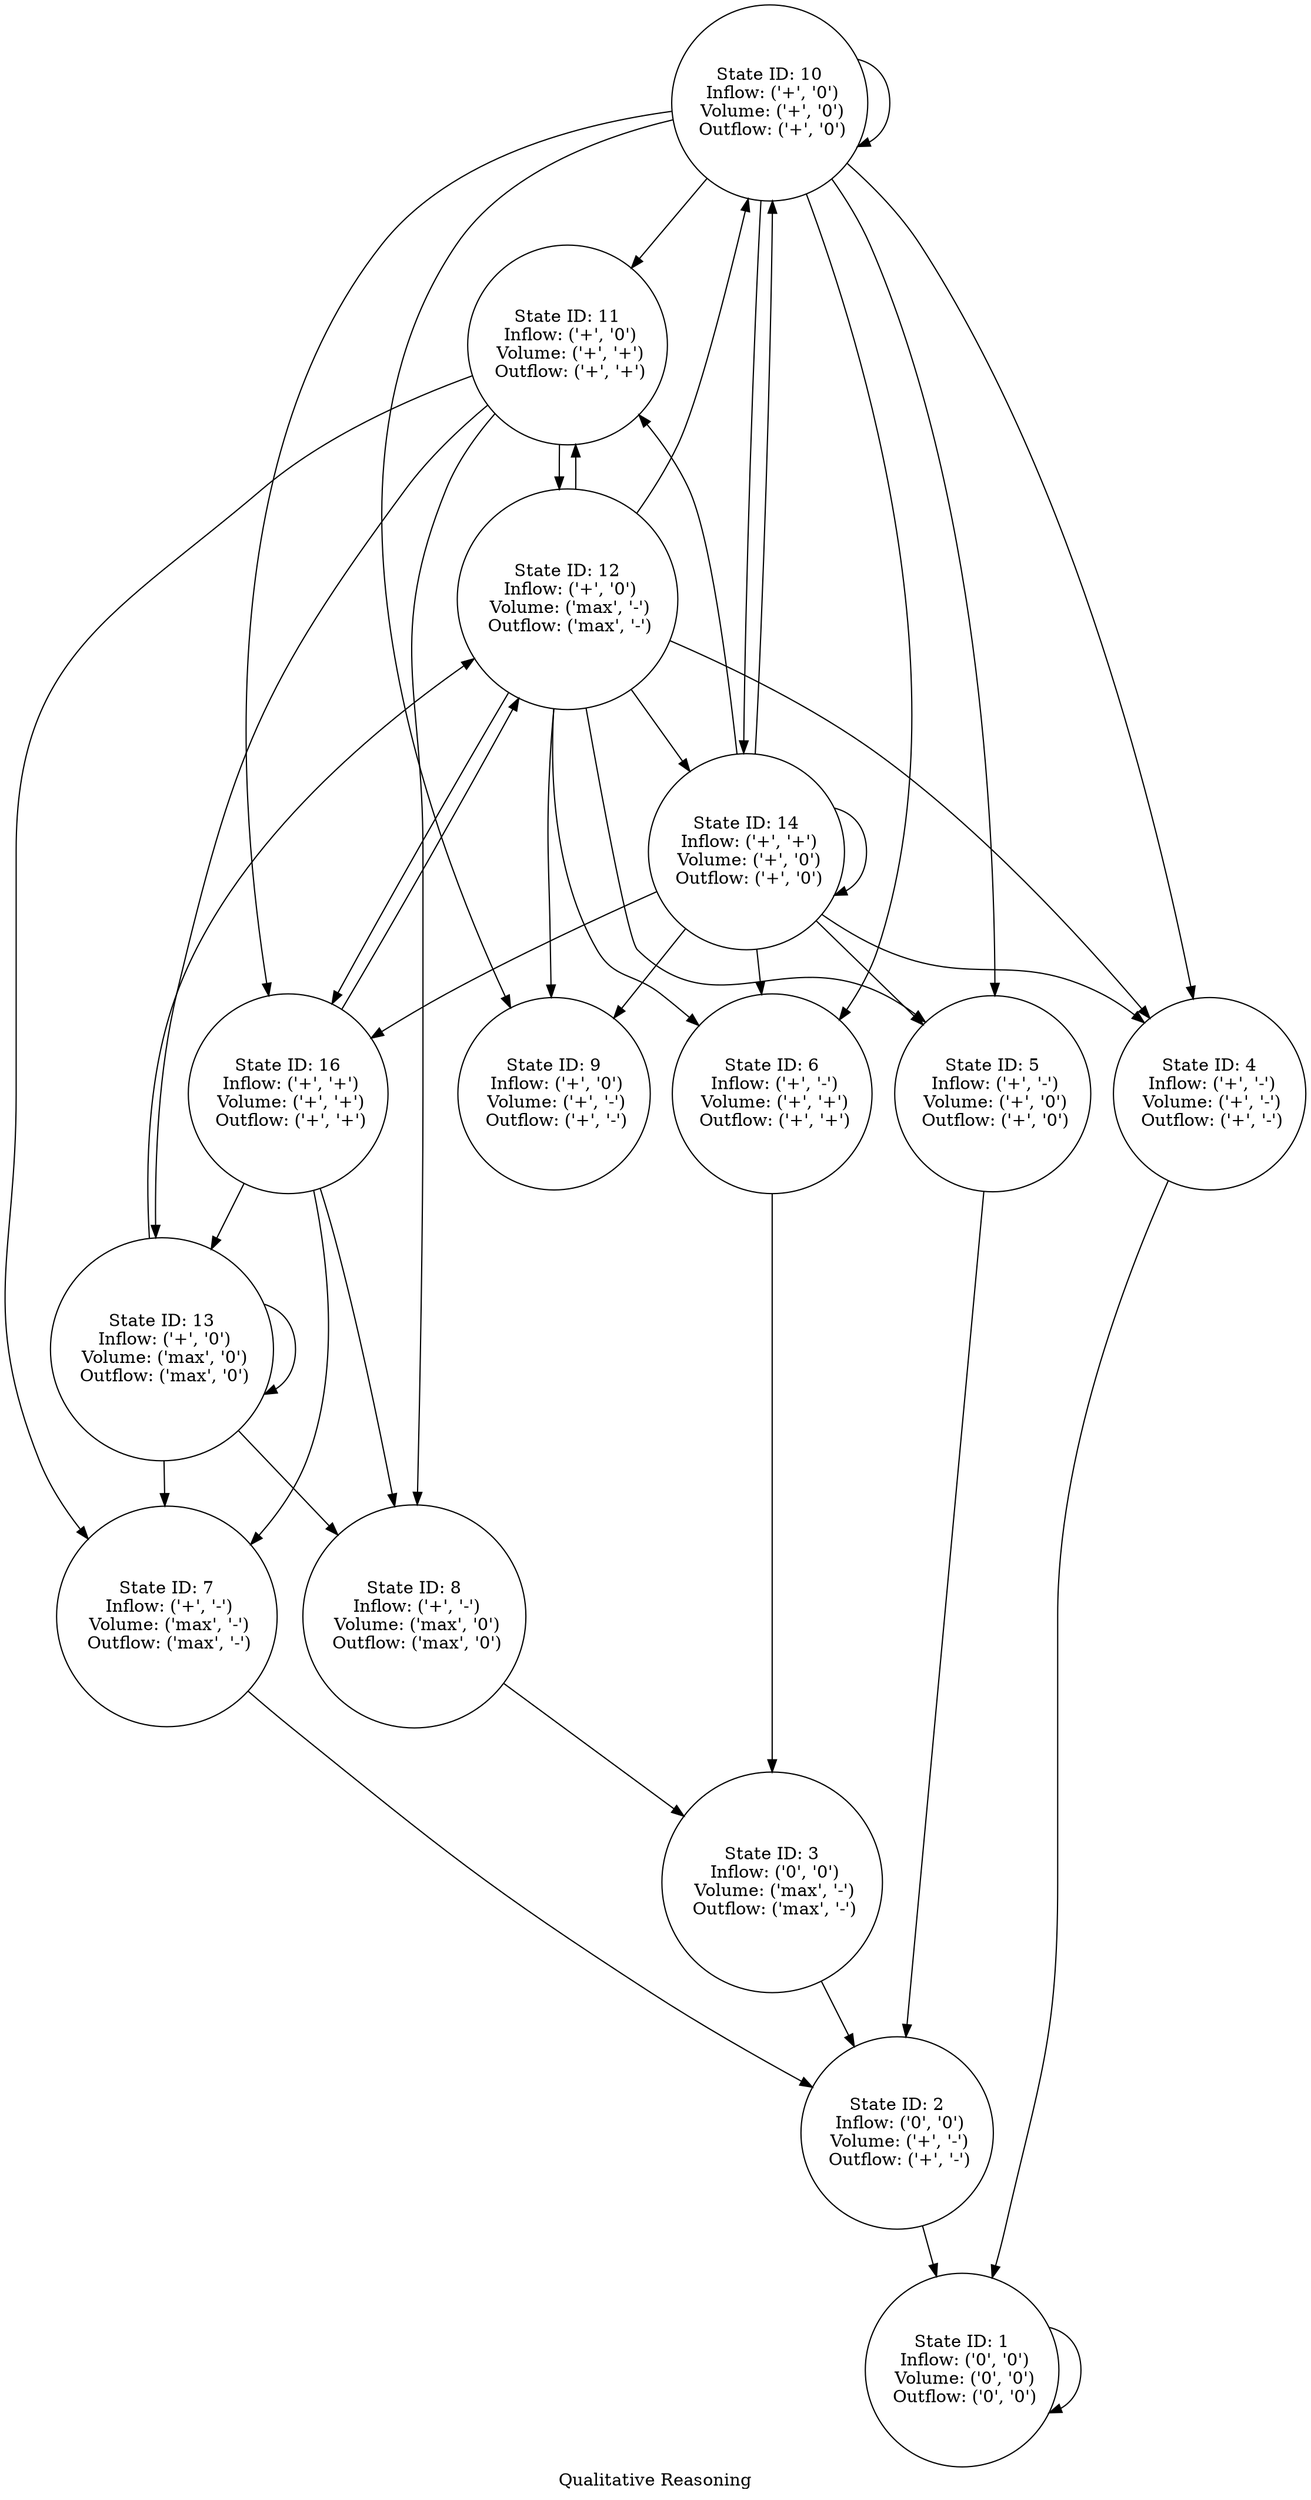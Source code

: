 strict digraph "" {
	graph [bb="0,0,1058.6,2031.3",
		label="Qualitative Reasoning",
		lheight=0.21,
		lp="529.31,11.5",
		lwidth=1.68,
		normalize=True,
		overlap=False,
		sep=1.2,
		smoothing=avg_dist,
		splines=True
	];
	node [label="\N",
		shape=circle
	];
	edge [color=black];
	"State ID: 1
 Inflow: ('0', '0')
 Volume: ('0', '0')
 Outflow: ('0', '0')"	 [height=2.1999,
		pos="779.14,102.2",
		width=2.1999];
	"State ID: 1
 Inflow: ('0', '0')
 Volume: ('0', '0')
 Outflow: ('0', '0')" -> "State ID: 1
 Inflow: ('0', '0')
 Volume: ('0', '0')
 Outflow: ('0', '0')"	 [pos="e,850.34,67.358 850.34,137.03 865.44,133.5 876.34,121.88 876.34,102.2 876.34,86.969 869.82,76.572 859.88,71.006"];
	"State ID: 2
 Inflow: ('0', '0')
 Volume: ('+', '-')
 Outflow: ('+', '-')"	 [height=2.1802,
		pos="726.14,295.88",
		width=2.1802];
	"State ID: 2
 Inflow: ('0', '0')
 Volume: ('+', '-')
 Outflow: ('+', '-')" -> "State ID: 1
 Inflow: ('0', '0')
 Volume: ('0', '0')
 Outflow: ('0', '0')"	 [pos="e,758.17,178.81 746.86,220.17 749.68,209.87 752.58,199.25 755.45,188.78"];
	"State ID: 3
 Inflow: ('0', '0')
 Volume: ('max', '-')
 Outflow: ('max', '-')"	 [height=2.4945,
		pos="625.14,500.17",
		width=2.4945];
	"State ID: 3
 Inflow: ('0', '0')
 Volume: ('max', '-')
 Outflow: ('max', '-')" -> "State ID: 2
 Inflow: ('0', '0')
 Volume: ('+', '-')
 Outflow: ('+', '-')"	 [pos="e,691.25,366.45 665.06,419.43 672.16,405.07 679.55,390.11 686.64,375.77"];
	"State ID: 4
 Inflow: ('+', '-')
 Volume: ('+', '-')
 Outflow: ('+', '-')"	 [height=2.1802,
		pos="980.14,1144.2",
		width=2.1802];
	"State ID: 4
 Inflow: ('+', '-')
 Volume: ('+', '-')
 Outflow: ('+', '-')" -> "State ID: 1
 Inflow: ('0', '0')
 Volume: ('0', '0')
 Outflow: ('0', '0')"	 [pos="e,803.07,178 946.37,1073.1 909.95,989.74 857.14,846.6 857.14,717.19 857.14,717.19 857.14,717.19 857.14,500.17 857.14,390.96 828.5,\
267.98 805.93,188.02"];
	"State ID: 5
 Inflow: ('+', '-')
 Volume: ('+', '0')
 Outflow: ('+', '0')"	 [height=2.2195,
		pos="804.14,1144.2",
		width=2.2195];
	"State ID: 5
 Inflow: ('+', '-')
 Volume: ('+', '0')
 Outflow: ('+', '0')" -> "State ID: 2
 Inflow: ('0', '0')
 Volume: ('+', '-')
 Outflow: ('+', '-')"	 [pos="e,733.35,374.24 796.8,1064.4 782.19,905.39 749.53,550.27 734.28,384.41"];
	"State ID: 6
 Inflow: ('+', '-')
 Volume: ('+', '+')
 Outflow: ('+', '+')"	 [height=2.2588,
		pos="625.14,1144.2",
		width=2.2588];
	"State ID: 6
 Inflow: ('+', '-')
 Volume: ('+', '+')
 Outflow: ('+', '+')" -> "State ID: 3
 Inflow: ('0', '0')
 Volume: ('max', '-')
 Outflow: ('max', '-')"	 [pos="e,625.14,590.11 625.14,1062.6 625.14,944.87 625.14,727.53 625.14,600.25"];
	"State ID: 7
 Inflow: ('+', '-')
 Volume: ('max', '-')
 Outflow: ('max', '-')"	 [height=2.4945,
		pos="132.14,717.19",
		width=2.4945];
	"State ID: 7
 Inflow: ('+', '-')
 Volume: ('max', '-')
 Outflow: ('max', '-')" -> "State ID: 2
 Inflow: ('0', '0')
 Volume: ('+', '-')
 Outflow: ('+', '-')"	 [pos="e,656.93,332.91 198.3,656.42 210.07,646.07 222.35,635.57 234.14,625.97 359.29,524.18 391.02,498.5 526.14,410.37 565.39,384.77 610.58,\
358.63 648.07,337.81"];
	"State ID: 8
 Inflow: ('+', '-')
 Volume: ('max', '0')
 Outflow: ('max', '0')"	 [height=2.5338,
		pos="334.14,717.19",
		width=2.5338];
	"State ID: 8
 Inflow: ('+', '-')
 Volume: ('max', '0')
 Outflow: ('max', '0')" -> "State ID: 3
 Inflow: ('0', '0')
 Volume: ('max', '-')
 Outflow: ('max', '-')"	 [pos="e,552.99,553.98 407.57,662.43 449.41,631.23 501.88,592.09 544.82,560.08"];
	"State ID: 10
 Inflow: ('+', '0')
 Volume: ('+', '0')
 Outflow: ('+', '0')"	 [height=2.2195,
		pos="624.14,1951.4",
		width=2.2195];
	"State ID: 10
 Inflow: ('+', '0')
 Volume: ('+', '0')
 Outflow: ('+', '0')" -> "State ID: 4
 Inflow: ('+', '-')
 Volume: ('+', '-')
 Outflow: ('+', '-')"	 [pos="e,966.86,1221.6 687.54,1902.6 708.85,1883.5 731.23,1860.3 747.14,1835.5 872.68,1639.7 938.01,1369 964.91,1231.7"];
	"State ID: 10
 Inflow: ('+', '0')
 Volume: ('+', '0')
 Outflow: ('+', '0')" -> "State ID: 5
 Inflow: ('+', '-')
 Volume: ('+', '0')
 Outflow: ('+', '0')"	 [pos="e,806.2,1224.3 674.98,1889.6 686.71,1872.9 698.09,1854.2 706.14,1835.5 793.24,1633.6 806.11,1370.7 806.21,1234.6"];
	"State ID: 10
 Inflow: ('+', '0')
 Volume: ('+', '0')
 Outflow: ('+', '0')" -> "State ID: 6
 Inflow: ('+', '-')
 Volume: ('+', '+')
 Outflow: ('+', '+')"	 [pos="e,680.69,1203.9 654.35,1877.4 702.29,1748.8 783.44,1477.3 712.14,1261.5 706.44,1244.2 697.1,1227.4 686.61,1212.2"];
	"State ID: 10
 Inflow: ('+', '0')
 Volume: ('+', '0')
 Outflow: ('+', '0')" -> "State ID: 10
 Inflow: ('+', '0')
 Volume: ('+', '0')
 Outflow: ('+', '0')"	 [pos="e,695.86,1915.9 695.86,1987 711.06,1983.4 722.04,1971.5 722.04,1951.4 722.04,1935.9 715.48,1925.3 705.46,1919.6"];
	"State ID: 9
 Inflow: ('+', '0')
 Volume: ('+', '-')
 Outflow: ('+', '-')"	 [height=2.1802,
		pos="447.14,1144.2",
		width=2.1802];
	"State ID: 10
 Inflow: ('+', '0')
 Volume: ('+', '0')
 Outflow: ('+', '0')" -> "State ID: 9
 Inflow: ('+', '0')
 Volume: ('+', '-')
 Outflow: ('+', '-')"	 [pos="e,411.44,1214.3 545.09,1938.1 486,1923.7 408.85,1894.2 369.14,1835.5 241.54,1646.9 344.2,1361.1 407.17,1223.6"];
	"State ID: 11
 Inflow: ('+', '0')
 Volume: ('+', '+')
 Outflow: ('+', '+')"	 [height=2.2588,
		pos="459.14,1754.2",
		width=2.2588];
	"State ID: 10
 Inflow: ('+', '0')
 Volume: ('+', '0')
 Outflow: ('+', '0')" -> "State ID: 11
 Inflow: ('+', '0')
 Volume: ('+', '+')
 Outflow: ('+', '+')"	 [pos="e,511.55,1816.8 572.84,1890.1 555.48,1869.4 535.96,1846 518.06,1824.6"];
	"State ID: 14
 Inflow: ('+', '+')
 Volume: ('+', '0')
 Outflow: ('+', '0')"	 [height=2.2195,
		pos="605.14,1341.4",
		width=2.2195];
	"State ID: 10
 Inflow: ('+', '0')
 Volume: ('+', '0')
 Outflow: ('+', '0')" -> "State ID: 14
 Inflow: ('+', '+')
 Volume: ('+', '0')
 Outflow: ('+', '0')"	 [pos="e,602.9,1421.6 616.93,1871.7 610.78,1758.2 604.24,1550.8 602.99,1431.8"];
	"State ID: 16
 Inflow: ('+', '+')
 Volume: ('+', '+')
 Outflow: ('+', '+')"	 [height=2.2588,
		pos="232.14,1144.2",
		width=2.2588];
	"State ID: 10
 Inflow: ('+', '0')
 Volume: ('+', '0')
 Outflow: ('+', '0')" -> "State ID: 16
 Inflow: ('+', '+')
 Volume: ('+', '+')
 Outflow: ('+', '+')"	 [pos="e,216.21,1224 546.27,1932.9 462.78,1911.3 338.13,1873.8 308.14,1835.5 170.55,1659.8 192.01,1377.5 214.58,1234"];
	"State ID: 11
 Inflow: ('+', '0')
 Volume: ('+', '+')
 Outflow: ('+', '+')" -> "State ID: 7
 Inflow: ('+', '-')
 Volume: ('max', '-')
 Outflow: ('max', '-')"	 [pos="e,67.875,780.11 381.51,1729.6 329.3,1710.3 261.14,1679.6 211.14,1636.9 90.133,1533.6 9.1408,1500.5 9.1408,1341.4 9.1408,1341.4 9.1408,\
1341.4 9.1408,1144.2 9.1408,1010.7 -20.667,968.66 28.141,844.41 35.939,824.56 48.053,805.45 61.297,788.35"];
	"State ID: 11
 Inflow: ('+', '0')
 Volume: ('+', '+')
 Outflow: ('+', '+')" -> "State ID: 8
 Inflow: ('+', '-')
 Volume: ('max', '0')
 Outflow: ('max', '0')"	 [pos="e,336.5,808.39 399.8,1698.6 384.15,1680.5 369.14,1659.3 360.14,1636.9 311.01,1514.8 341.14,1473 341.14,1341.4 341.14,1341.4 341.14,\
1341.4 341.14,1144.2 341.14,1032.7 338.73,904.97 336.74,818.46"];
	"State ID: 12
 Inflow: ('+', '0')
 Volume: ('max', '-')
 Outflow: ('max', '-')"	 [height=2.4945,
		pos="459.14,1547.1",
		width=2.4945];
	"State ID: 11
 Inflow: ('+', '0')
 Volume: ('+', '+')
 Outflow: ('+', '+')" -> "State ID: 12
 Inflow: ('+', '0')
 Volume: ('max', '-')
 Outflow: ('max', '-')"	 [pos="e,452.45,1636.7 452.53,1672.9 452.42,1664.4 452.38,1655.6 452.39,1646.9"];
	"State ID: 13
 Inflow: ('+', '0')
 Volume: ('max', '0')
 Outflow: ('max', '0')"	 [height=2.5338,
		pos="128.14,935.63",
		width=2.5338];
	"State ID: 11
 Inflow: ('+', '0')
 Volume: ('+', '+')
 Outflow: ('+', '+')" -> "State ID: 13
 Inflow: ('+', '0')
 Volume: ('max', '0')
 Outflow: ('max', '0')"	 [pos="e,123.91,1026.9 393.74,1705.6 370.61,1686.1 345.74,1662.2 327.14,1636.9 208.48,1475.3 188.9,1420.4 142.14,1225.5 127.43,1164.1 123.76,\
1093.5 123.85,1037.3"];
	"State ID: 14
 Inflow: ('+', '+')
 Volume: ('+', '0')
 Outflow: ('+', '0')" -> "State ID: 4
 Inflow: ('+', '-')
 Volume: ('+', '-')
 Outflow: ('+', '-')"	 [pos="e,927.06,1202.1 666.92,1290.4 682.55,1279.5 699.84,1269 717.14,1261.5 790.34,1229.6 822.2,1262.1 893.14,1225.5 902.19,1220.8 910.98,\
1214.9 919.27,1208.5"];
	"State ID: 14
 Inflow: ('+', '+')
 Volume: ('+', '0')
 Outflow: ('+', '0')" -> "State ID: 5
 Inflow: ('+', '-')
 Volume: ('+', '0')
 Outflow: ('+', '0')"	 [pos="e,747.31,1200.5 661.9,1285.1 686.26,1261 714.85,1232.7 739.97,1207.8"];
	"State ID: 14
 Inflow: ('+', '+')
 Volume: ('+', '0')
 Outflow: ('+', '0')" -> "State ID: 6
 Inflow: ('+', '-')
 Volume: ('+', '+')
 Outflow: ('+', '+')"	 [pos="e,616.94,1225.1 613.22,1261.7 614.11,1253 615.02,1244 615.92,1235.1"];
	"State ID: 14
 Inflow: ('+', '+')
 Volume: ('+', '0')
 Outflow: ('+', '0')" -> "State ID: 10
 Inflow: ('+', '0')
 Volume: ('+', '0')
 Outflow: ('+', '0')"	 [pos="e,626.39,1871.4 612.35,1421.1 618.5,1534.6 625.04,1742.2 626.29,1861.2"];
	"State ID: 14
 Inflow: ('+', '+')
 Volume: ('+', '0')
 Outflow: ('+', '0')" -> "State ID: 9
 Inflow: ('+', '0')
 Volume: ('+', '-')
 Outflow: ('+', '-')"	 [pos="e,496.27,1205.5 555.15,1279 538.47,1258.2 519.8,1234.9 502.72,1213.5"];
	"State ID: 14
 Inflow: ('+', '+')
 Volume: ('+', '0')
 Outflow: ('+', '0')" -> "State ID: 11
 Inflow: ('+', '0')
 Volume: ('+', '+')
 Outflow: ('+', '+')"	 [pos="e,517.7,1697.4 597.34,1421 589.21,1495.1 575.28,1599.5 558.14,1636.9 549.61,1655.5 537.27,1673.6 524.17,1689.7"];
	"State ID: 14
 Inflow: ('+', '+')
 Volume: ('+', '0')
 Outflow: ('+', '0')" -> "State ID: 14
 Inflow: ('+', '+')
 Volume: ('+', '0')
 Outflow: ('+', '0')"	 [pos="e,676.86,1305.8 676.86,1376.9 692.06,1373.3 703.04,1361.5 703.04,1341.4 703.04,1325.8 696.48,1315.2 686.46,1309.5"];
	"State ID: 14
 Inflow: ('+', '+')
 Volume: ('+', '0')
 Outflow: ('+', '0')" -> "State ID: 16
 Inflow: ('+', '+')
 Volume: ('+', '+')
 Outflow: ('+', '+')"	 [pos="e,299.95,1189.4 531.59,1309.5 482.31,1287.4 416.39,1256.5 360.14,1225.5 343.16,1216.1 325.35,1205.4 308.6,1194.9"];
	"State ID: 16
 Inflow: ('+', '+')
 Volume: ('+', '+')
 Outflow: ('+', '+')" -> "State ID: 7
 Inflow: ('+', '-')
 Volume: ('max', '-')
 Outflow: ('max', '-')"	 [pos="e,200.55,775.55 252.66,1065.4 264.91,1003.3 273.36,915.57 246.14,844.41 237.61,822.11 223.17,801.26 207.39,783.14"];
	"State ID: 16
 Inflow: ('+', '+')
 Volume: ('+', '+')
 Outflow: ('+', '+')" -> "State ID: 8
 Inflow: ('+', '-')
 Volume: ('max', '0')
 Outflow: ('max', '0')"	 [pos="e,318.23,807.23 258.49,1066.9 262.64,1053.6 266.69,1039.9 270.14,1026.8 288.49,957.47 304.78,878.2 316.34,817.24"];
	"State ID: 16
 Inflow: ('+', '+')
 Volume: ('+', '+')
 Outflow: ('+', '+')" -> "State ID: 12
 Inflow: ('+', '0')
 Volume: ('max', '-')
 Outflow: ('max', '-')"	 [pos="e,419.28,1466.5 276.07,1212.9 315.96,1280.4 374.37,1383.8 414.48,1457.7"];
	"State ID: 16
 Inflow: ('+', '+')
 Volume: ('+', '+')
 Outflow: ('+', '+')" -> "State ID: 13
 Inflow: ('+', '0')
 Volume: ('max', '0')
 Outflow: ('max', '0')"	 [pos="e,168.94,1017.4 195.77,1071.2 188.59,1056.8 180.97,1041.6 173.54,1026.6"];
	"State ID: 12
 Inflow: ('+', '0')
 Volume: ('max', '-')
 Outflow: ('max', '-')" -> "State ID: 4
 Inflow: ('+', '-')
 Volume: ('+', '-')
 Outflow: ('+', '-')"	 [pos="e,931.33,1205.7 542.93,1514 594.26,1491.8 659.89,1459.5 712.14,1421.3 794.59,1360.9 874,1274 924.68,1213.7"];
	"State ID: 12
 Inflow: ('+', '0')
 Volume: ('max', '-')
 Outflow: ('max', '-')" -> "State ID: 5
 Inflow: ('+', '-')
 Volume: ('+', '0')
 Outflow: ('+', '0')"	 [pos="e,749.31,1202.7 474.33,1458.6 488.66,1377.3 508.96,1268.5 516.14,1261.5 580.27,1198.5 634.59,1265.3 715.14,1225.5 724.24,1221 733.08,\
1215.3 741.44,1209"];
	"State ID: 12
 Inflow: ('+', '0')
 Volume: ('max', '-')
 Outflow: ('max', '-')" -> "State ID: 6
 Inflow: ('+', '-')
 Volume: ('+', '+')
 Outflow: ('+', '+')"	 [pos="e,565.28,1199.4 447.92,1457.7 444.78,1398.3 449.27,1320.6 483.14,1261.5 496.93,1237.4 512.43,1242.7 534.14,1225.5 541.85,1219.3 \
549.76,1212.8 557.55,1206.1"];
	"State ID: 12
 Inflow: ('+', '0')
 Volume: ('max', '-')
 Outflow: ('max', '-')" -> "State ID: 10
 Inflow: ('+', '0')
 Volume: ('+', '0')
 Outflow: ('+', '0')"	 [pos="e,606.4,1873.3 515.7,1616.8 528.02,1634.4 540.07,1653.7 549.14,1672.9 565.07,1706.5 587.79,1795.1 604.05,1863.4"];
	"State ID: 12
 Inflow: ('+', '0')
 Volume: ('max', '-')
 Outflow: ('max', '-')" -> "State ID: 9
 Inflow: ('+', '0')
 Volume: ('+', '-')
 Outflow: ('+', '-')"	 [pos="e,445.62,1222.7 447.97,1457.8 446.8,1445.6 445.8,1433.1 445.14,1421.3 441.21,1350.4 444.54,1332.5 445.14,1261.5 445.22,1252.2 445.33,\
1242.5 445.47,1232.8"];
	"State ID: 12
 Inflow: ('+', '0')
 Volume: ('max', '-')
 Outflow: ('max', '-')" -> "State ID: 11
 Inflow: ('+', '0')
 Volume: ('+', '+')
 Outflow: ('+', '+')"	 [pos="e,465.75,1672.9 465.84,1636.7 465.9,1645.3 465.91,1654.1 465.85,1662.8"];
	"State ID: 12
 Inflow: ('+', '0')
 Volume: ('max', '-')
 Outflow: ('max', '-')" -> "State ID: 14
 Inflow: ('+', '+')
 Volume: ('+', '0')
 Outflow: ('+', '0')"	 [pos="e,558.89,1406.5 511.23,1473.7 524.79,1454.6 539.39,1434 552.95,1414.9"];
	"State ID: 12
 Inflow: ('+', '0')
 Volume: ('max', '-')
 Outflow: ('max', '-')" -> "State ID: 16
 Inflow: ('+', '+')
 Volume: ('+', '+')
 Outflow: ('+', '+')"	 [pos="e,268.05,1217.4 410.75,1470.8 369.71,1401 311.63,1298 272.91,1226.4"];
	"State ID: 13
 Inflow: ('+', '0')
 Volume: ('max', '0')
 Outflow: ('max', '0')" -> "State ID: 7
 Inflow: ('+', '-')
 Volume: ('max', '-')
 Outflow: ('max', '-')"	 [pos="e,130.49,807.15 129.81,844.26 129.98,835.34 130.14,826.25 130.31,817.26"];
	"State ID: 13
 Inflow: ('+', '0')
 Volume: ('max', '0')
 Outflow: ('max', '0')" -> "State ID: 8
 Inflow: ('+', '-')
 Volume: ('max', '0')
 Outflow: ('max', '0')"	 [pos="e,271.44,783.68 190.79,869.2 214.06,844.52 240.59,816.39 264.46,791.08"];
	"State ID: 13
 Inflow: ('+', '0')
 Volume: ('max', '0')
 Outflow: ('max', '0')" -> "State ID: 12
 Inflow: ('+', '0')
 Volume: ('max', '-')
 Outflow: ('max', '-')"	 [pos="e,383.17,1499 118.59,1026.6 115.78,1085.2 118.44,1162 142.14,1225.5 185.53,1341.7 296.4,1437.1 374.74,1493"];
	"State ID: 13
 Inflow: ('+', '0')
 Volume: ('max', '0')
 Outflow: ('max', '0')" -> "State ID: 13
 Inflow: ('+', '0')
 Volume: ('max', '0')
 Outflow: ('max', '0')"	 [pos="e,211.94,898.91 211.94,972.34 226.9,967.57 237.36,955.33 237.36,935.63 237.36,920.23 230.98,909.4 221.05,903.12"];
}
